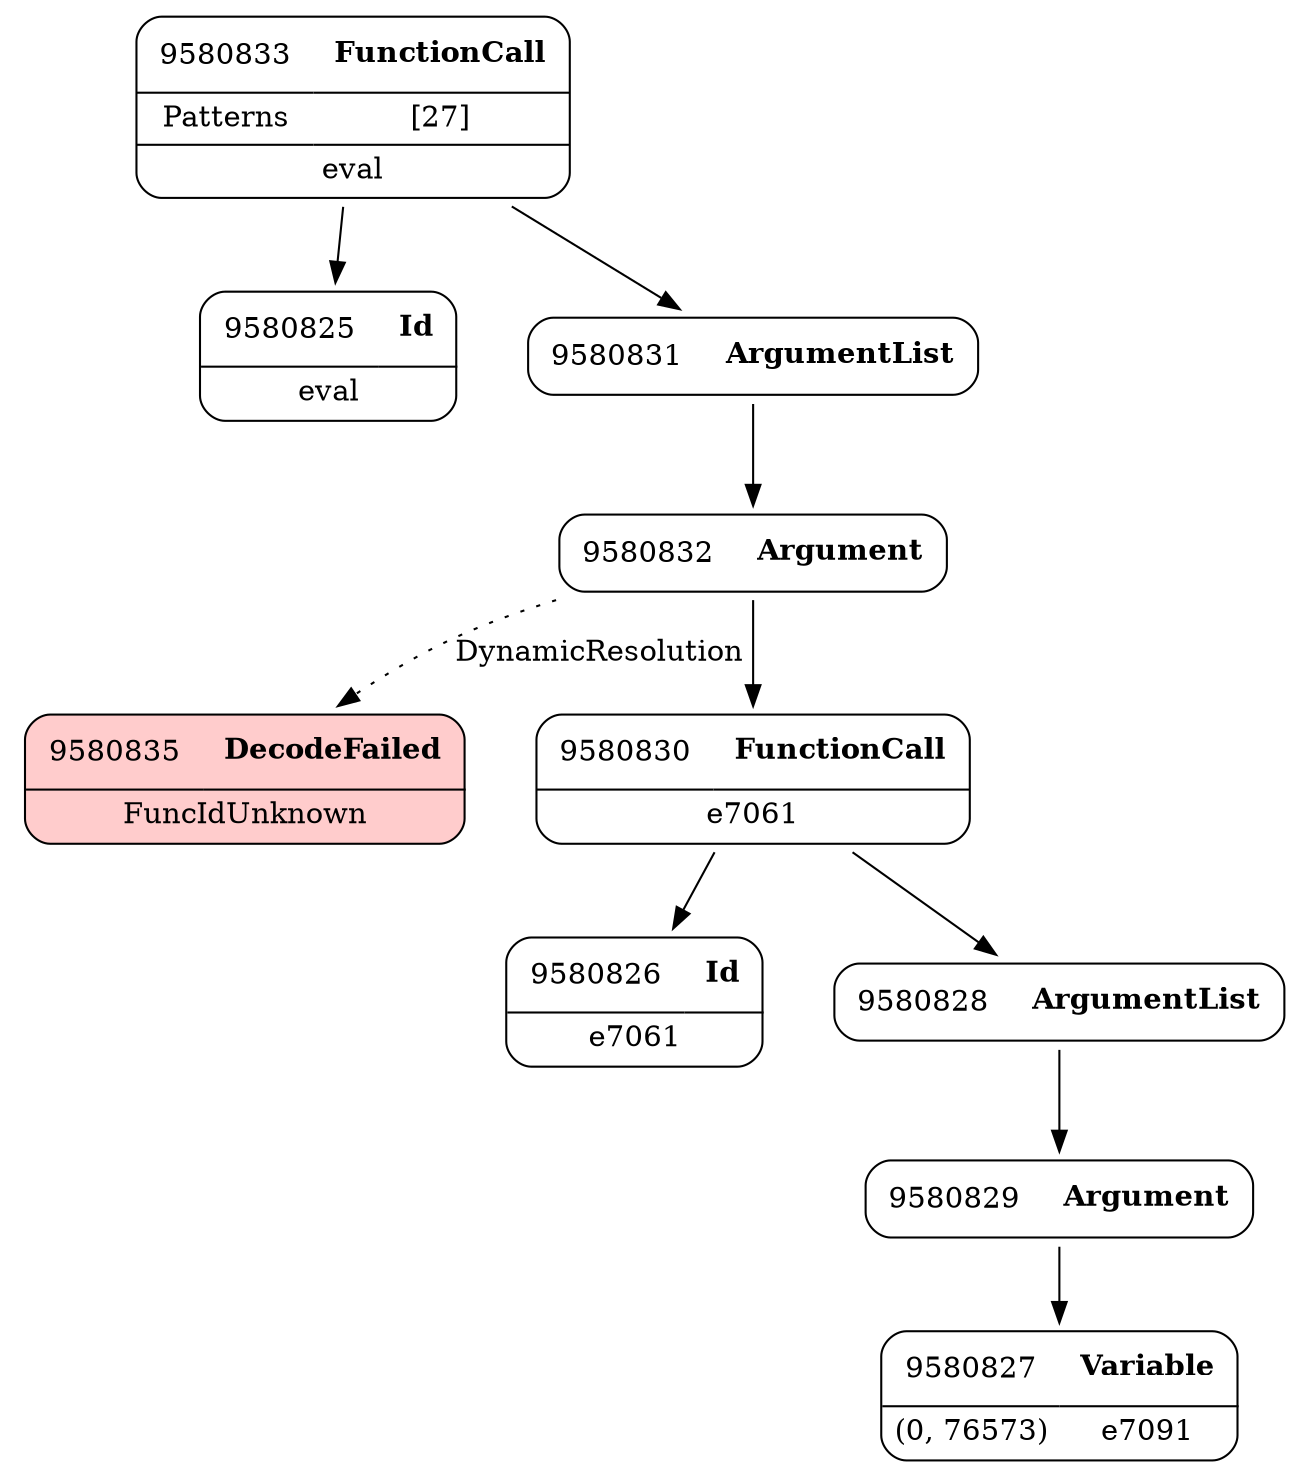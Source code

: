 digraph ast {
node [shape=none];
9580835 [label=<<TABLE border='1' cellspacing='0' cellpadding='10' style='rounded' bgcolor='#FFCCCC' ><TR><TD border='0'>9580835</TD><TD border='0'><B>DecodeFailed</B></TD></TR><HR/><TR><TD border='0' cellpadding='5' colspan='2'>FuncIdUnknown</TD></TR></TABLE>>];
9580832 [label=<<TABLE border='1' cellspacing='0' cellpadding='10' style='rounded' ><TR><TD border='0'>9580832</TD><TD border='0'><B>Argument</B></TD></TR></TABLE>>];
9580832 -> 9580830 [weight=2];
9580832 -> 9580835 [style=dotted,label=DynamicResolution];
9580833 [label=<<TABLE border='1' cellspacing='0' cellpadding='10' style='rounded' ><TR><TD border='0'>9580833</TD><TD border='0'><B>FunctionCall</B></TD></TR><HR/><TR><TD border='0' cellpadding='5'>Patterns</TD><TD border='0' cellpadding='5'>[27]</TD></TR><HR/><TR><TD border='0' cellpadding='5' colspan='2'>eval</TD></TR></TABLE>>];
9580833 -> 9580825 [weight=2];
9580833 -> 9580831 [weight=2];
9580826 [label=<<TABLE border='1' cellspacing='0' cellpadding='10' style='rounded' ><TR><TD border='0'>9580826</TD><TD border='0'><B>Id</B></TD></TR><HR/><TR><TD border='0' cellpadding='5' colspan='2'>e7061</TD></TR></TABLE>>];
9580827 [label=<<TABLE border='1' cellspacing='0' cellpadding='10' style='rounded' ><TR><TD border='0'>9580827</TD><TD border='0'><B>Variable</B></TD></TR><HR/><TR><TD border='0' cellpadding='5'>(0, 76573)</TD><TD border='0' cellpadding='5'>e7091</TD></TR></TABLE>>];
9580825 [label=<<TABLE border='1' cellspacing='0' cellpadding='10' style='rounded' ><TR><TD border='0'>9580825</TD><TD border='0'><B>Id</B></TD></TR><HR/><TR><TD border='0' cellpadding='5' colspan='2'>eval</TD></TR></TABLE>>];
9580830 [label=<<TABLE border='1' cellspacing='0' cellpadding='10' style='rounded' ><TR><TD border='0'>9580830</TD><TD border='0'><B>FunctionCall</B></TD></TR><HR/><TR><TD border='0' cellpadding='5' colspan='2'>e7061</TD></TR></TABLE>>];
9580830 -> 9580826 [weight=2];
9580830 -> 9580828 [weight=2];
9580831 [label=<<TABLE border='1' cellspacing='0' cellpadding='10' style='rounded' ><TR><TD border='0'>9580831</TD><TD border='0'><B>ArgumentList</B></TD></TR></TABLE>>];
9580831 -> 9580832 [weight=2];
9580828 [label=<<TABLE border='1' cellspacing='0' cellpadding='10' style='rounded' ><TR><TD border='0'>9580828</TD><TD border='0'><B>ArgumentList</B></TD></TR></TABLE>>];
9580828 -> 9580829 [weight=2];
9580829 [label=<<TABLE border='1' cellspacing='0' cellpadding='10' style='rounded' ><TR><TD border='0'>9580829</TD><TD border='0'><B>Argument</B></TD></TR></TABLE>>];
9580829 -> 9580827 [weight=2];
}
